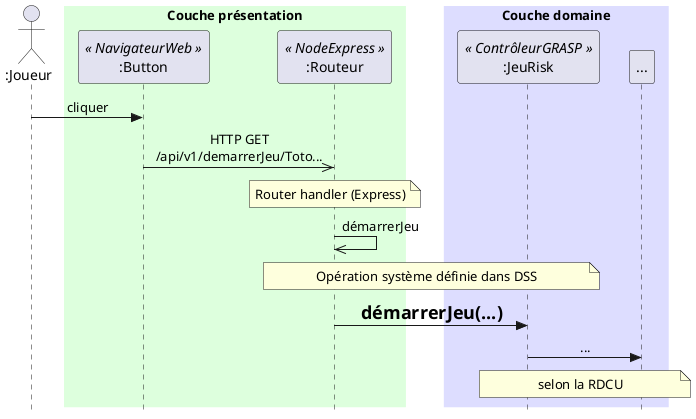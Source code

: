 @startuml
skinparam style strictuml
skinparam defaultFontName Helvetica,Arial,sans-serif
skinparam backgroundcolor transparent
scale 1
skinparam sequenceMessageAlign center
skinparam participantPadding 10
skinparam sequenceBoxBorderColor transparent
actor ":Joueur" as j
box "Couche présentation" #ddffdd
participant ":Button" as b << NavigateurWeb >> 
participant ":Routeur" as r << NodeExpress >>
end box
box "Couche domaine" #ddddff
participant ":JeuRisk" as c << ContrôleurGRASP >>
participant "..." as s
end box
j -> b : cliquer
b ->> r : HTTP GET\n/api/v1/demarrerJeu/Toto...
note over r : Router handler (Express)
r ->> r : démarrerJeu
note over r, c: Opération système définie dans DSS
r -> c : **<size:18>   démarrerJeu(...)   **
c -> s : ...
note over c, s : selon la RDCU
@enduml